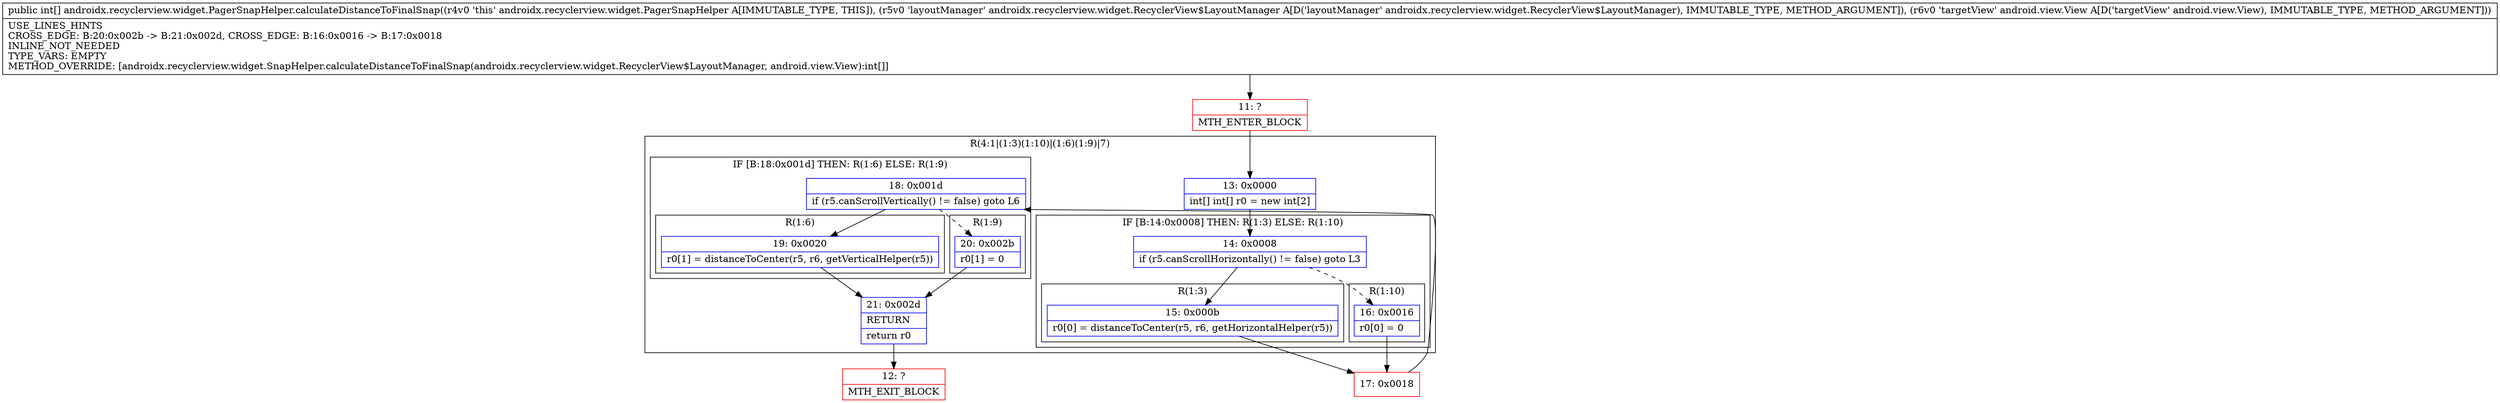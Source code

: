 digraph "CFG forandroidx.recyclerview.widget.PagerSnapHelper.calculateDistanceToFinalSnap(Landroidx\/recyclerview\/widget\/RecyclerView$LayoutManager;Landroid\/view\/View;)[I" {
subgraph cluster_Region_134507426 {
label = "R(4:1|(1:3)(1:10)|(1:6)(1:9)|7)";
node [shape=record,color=blue];
Node_13 [shape=record,label="{13\:\ 0x0000|int[] int[] r0 = new int[2]\l}"];
subgraph cluster_IfRegion_1282266978 {
label = "IF [B:14:0x0008] THEN: R(1:3) ELSE: R(1:10)";
node [shape=record,color=blue];
Node_14 [shape=record,label="{14\:\ 0x0008|if (r5.canScrollHorizontally() != false) goto L3\l}"];
subgraph cluster_Region_1052242247 {
label = "R(1:3)";
node [shape=record,color=blue];
Node_15 [shape=record,label="{15\:\ 0x000b|r0[0] = distanceToCenter(r5, r6, getHorizontalHelper(r5))\l}"];
}
subgraph cluster_Region_1668433362 {
label = "R(1:10)";
node [shape=record,color=blue];
Node_16 [shape=record,label="{16\:\ 0x0016|r0[0] = 0\l}"];
}
}
subgraph cluster_IfRegion_491453474 {
label = "IF [B:18:0x001d] THEN: R(1:6) ELSE: R(1:9)";
node [shape=record,color=blue];
Node_18 [shape=record,label="{18\:\ 0x001d|if (r5.canScrollVertically() != false) goto L6\l}"];
subgraph cluster_Region_1718667162 {
label = "R(1:6)";
node [shape=record,color=blue];
Node_19 [shape=record,label="{19\:\ 0x0020|r0[1] = distanceToCenter(r5, r6, getVerticalHelper(r5))\l}"];
}
subgraph cluster_Region_1300425101 {
label = "R(1:9)";
node [shape=record,color=blue];
Node_20 [shape=record,label="{20\:\ 0x002b|r0[1] = 0\l}"];
}
}
Node_21 [shape=record,label="{21\:\ 0x002d|RETURN\l|return r0\l}"];
}
Node_11 [shape=record,color=red,label="{11\:\ ?|MTH_ENTER_BLOCK\l}"];
Node_17 [shape=record,color=red,label="{17\:\ 0x0018}"];
Node_12 [shape=record,color=red,label="{12\:\ ?|MTH_EXIT_BLOCK\l}"];
MethodNode[shape=record,label="{public int[] androidx.recyclerview.widget.PagerSnapHelper.calculateDistanceToFinalSnap((r4v0 'this' androidx.recyclerview.widget.PagerSnapHelper A[IMMUTABLE_TYPE, THIS]), (r5v0 'layoutManager' androidx.recyclerview.widget.RecyclerView$LayoutManager A[D('layoutManager' androidx.recyclerview.widget.RecyclerView$LayoutManager), IMMUTABLE_TYPE, METHOD_ARGUMENT]), (r6v0 'targetView' android.view.View A[D('targetView' android.view.View), IMMUTABLE_TYPE, METHOD_ARGUMENT]))  | USE_LINES_HINTS\lCROSS_EDGE: B:20:0x002b \-\> B:21:0x002d, CROSS_EDGE: B:16:0x0016 \-\> B:17:0x0018\lINLINE_NOT_NEEDED\lTYPE_VARS: EMPTY\lMETHOD_OVERRIDE: [androidx.recyclerview.widget.SnapHelper.calculateDistanceToFinalSnap(androidx.recyclerview.widget.RecyclerView$LayoutManager, android.view.View):int[]]\l}"];
MethodNode -> Node_11;Node_13 -> Node_14;
Node_14 -> Node_15;
Node_14 -> Node_16[style=dashed];
Node_15 -> Node_17;
Node_16 -> Node_17;
Node_18 -> Node_19;
Node_18 -> Node_20[style=dashed];
Node_19 -> Node_21;
Node_20 -> Node_21;
Node_21 -> Node_12;
Node_11 -> Node_13;
Node_17 -> Node_18;
}

